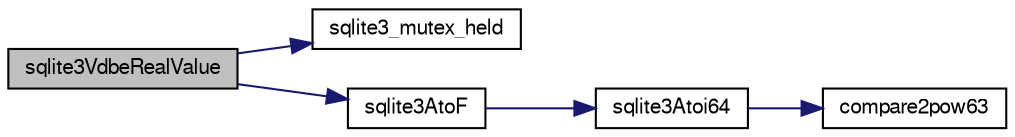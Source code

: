 digraph "sqlite3VdbeRealValue"
{
  edge [fontname="FreeSans",fontsize="10",labelfontname="FreeSans",labelfontsize="10"];
  node [fontname="FreeSans",fontsize="10",shape=record];
  rankdir="LR";
  Node784653 [label="sqlite3VdbeRealValue",height=0.2,width=0.4,color="black", fillcolor="grey75", style="filled", fontcolor="black"];
  Node784653 -> Node784654 [color="midnightblue",fontsize="10",style="solid",fontname="FreeSans"];
  Node784654 [label="sqlite3_mutex_held",height=0.2,width=0.4,color="black", fillcolor="white", style="filled",URL="$sqlite3_8c.html#acf77da68932b6bc163c5e68547ecc3e7"];
  Node784653 -> Node784655 [color="midnightblue",fontsize="10",style="solid",fontname="FreeSans"];
  Node784655 [label="sqlite3AtoF",height=0.2,width=0.4,color="black", fillcolor="white", style="filled",URL="$sqlite3_8c.html#ad2a961fc08942417d977510a1384b6d2"];
  Node784655 -> Node784656 [color="midnightblue",fontsize="10",style="solid",fontname="FreeSans"];
  Node784656 [label="sqlite3Atoi64",height=0.2,width=0.4,color="black", fillcolor="white", style="filled",URL="$sqlite3_8c.html#a5b13083911b3dc0a0b54f43acc686a39"];
  Node784656 -> Node784657 [color="midnightblue",fontsize="10",style="solid",fontname="FreeSans"];
  Node784657 [label="compare2pow63",height=0.2,width=0.4,color="black", fillcolor="white", style="filled",URL="$sqlite3_8c.html#adcbebdd3f570175519922276b83132e0"];
}
